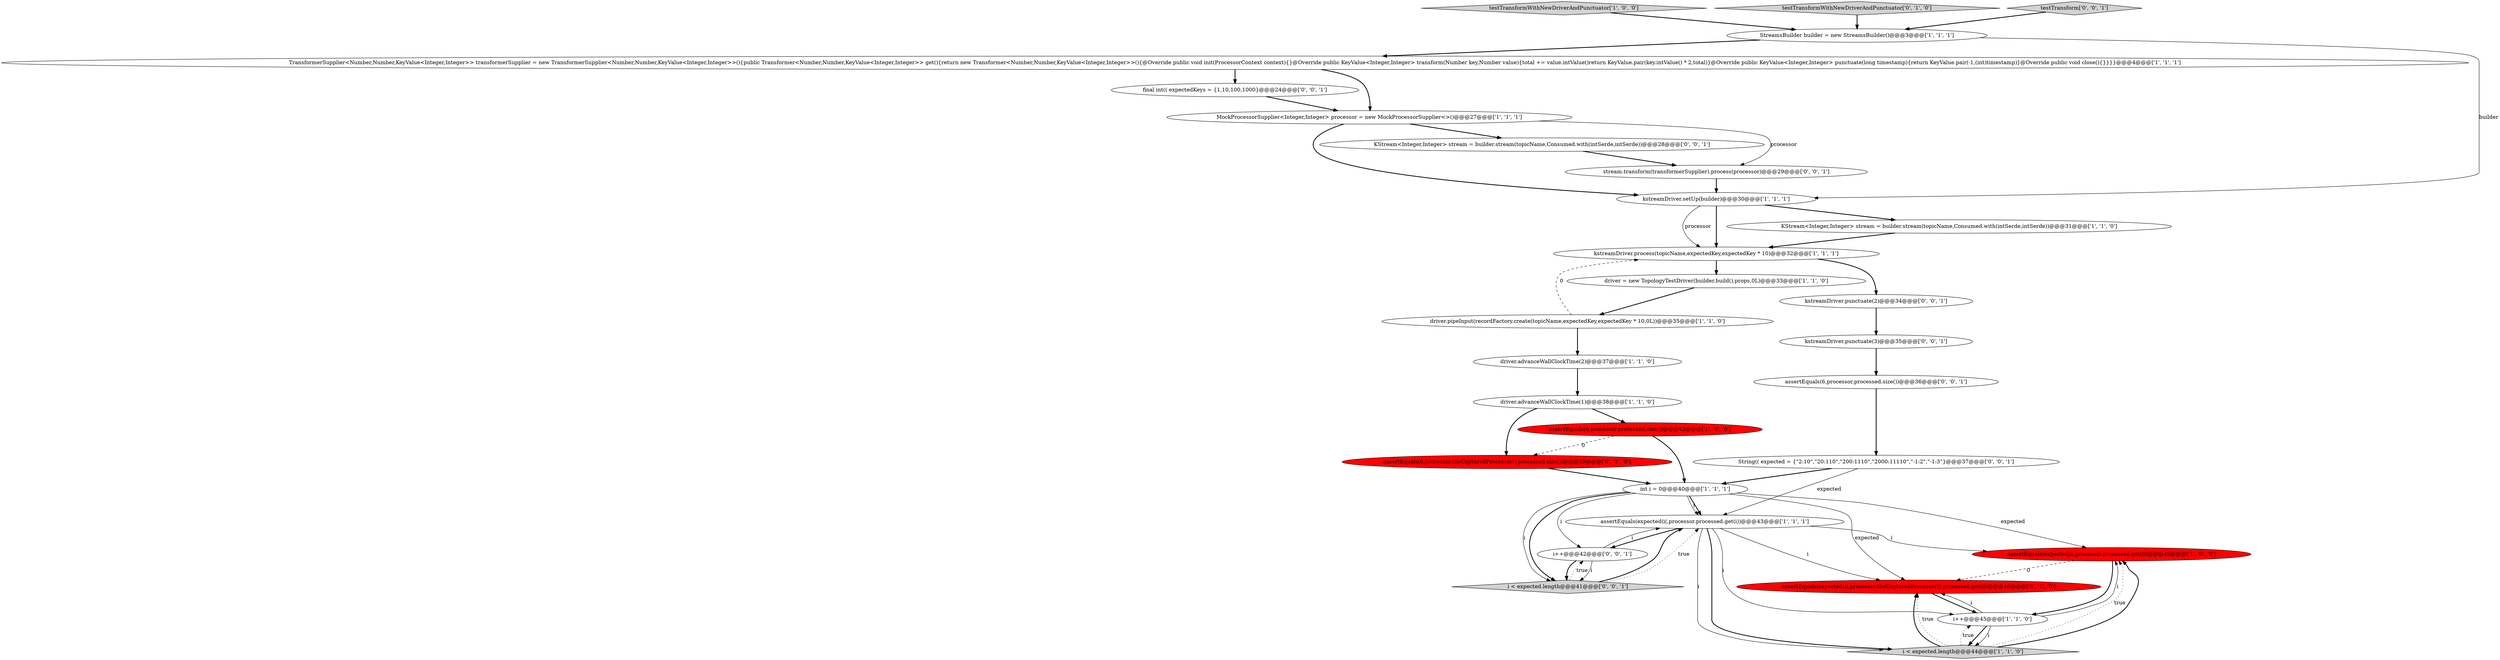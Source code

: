 digraph {
14 [style = filled, label = "assertEquals(6,processor.processed.size())@@@42@@@['1', '0', '0']", fillcolor = red, shape = ellipse image = "AAA1AAABBB1BBB"];
24 [style = filled, label = "String(( expected = {\"2:10\",\"20:110\",\"200:1110\",\"2000:11110\",\"-1:2\",\"-1:3\"}@@@37@@@['0', '0', '1']", fillcolor = white, shape = ellipse image = "AAA0AAABBB3BBB"];
27 [style = filled, label = "assertEquals(6,processor.processed.size())@@@36@@@['0', '0', '1']", fillcolor = white, shape = ellipse image = "AAA0AAABBB3BBB"];
9 [style = filled, label = "driver = new TopologyTestDriver(builder.build(),props,0L)@@@33@@@['1', '1', '0']", fillcolor = white, shape = ellipse image = "AAA0AAABBB1BBB"];
12 [style = filled, label = "kstreamDriver.process(topicName,expectedKey,expectedKey * 10)@@@32@@@['1', '1', '1']", fillcolor = white, shape = ellipse image = "AAA0AAABBB1BBB"];
4 [style = filled, label = "driver.advanceWallClockTime(2)@@@37@@@['1', '1', '0']", fillcolor = white, shape = ellipse image = "AAA0AAABBB1BBB"];
16 [style = filled, label = "driver.advanceWallClockTime(1)@@@38@@@['1', '1', '0']", fillcolor = white, shape = ellipse image = "AAA0AAABBB1BBB"];
20 [style = filled, label = "kstreamDriver.punctuate(2)@@@34@@@['0', '0', '1']", fillcolor = white, shape = ellipse image = "AAA0AAABBB3BBB"];
8 [style = filled, label = "testTransformWithNewDriverAndPunctuator['1', '0', '0']", fillcolor = lightgray, shape = diamond image = "AAA0AAABBB1BBB"];
17 [style = filled, label = "assertEquals(6,processor.theCapturedProcessor().processed.size())@@@39@@@['0', '1', '0']", fillcolor = red, shape = ellipse image = "AAA1AAABBB2BBB"];
5 [style = filled, label = "assertEquals(expected(i(,processor.processed.get(i))@@@43@@@['1', '1', '1']", fillcolor = white, shape = ellipse image = "AAA0AAABBB1BBB"];
19 [style = filled, label = "testTransformWithNewDriverAndPunctuator['0', '1', '0']", fillcolor = lightgray, shape = diamond image = "AAA0AAABBB2BBB"];
2 [style = filled, label = "assertEquals(expected(i(,processor.processed.get(i))@@@49@@@['1', '0', '0']", fillcolor = red, shape = ellipse image = "AAA1AAABBB1BBB"];
23 [style = filled, label = "kstreamDriver.punctuate(3)@@@35@@@['0', '0', '1']", fillcolor = white, shape = ellipse image = "AAA0AAABBB3BBB"];
11 [style = filled, label = "kstreamDriver.setUp(builder)@@@30@@@['1', '1', '1']", fillcolor = white, shape = ellipse image = "AAA0AAABBB1BBB"];
28 [style = filled, label = "i < expected.length@@@41@@@['0', '0', '1']", fillcolor = lightgray, shape = diamond image = "AAA0AAABBB3BBB"];
3 [style = filled, label = "MockProcessorSupplier<Integer,Integer> processor = new MockProcessorSupplier<>()@@@27@@@['1', '1', '1']", fillcolor = white, shape = ellipse image = "AAA0AAABBB1BBB"];
21 [style = filled, label = "KStream<Integer,Integer> stream = builder.stream(topicName,Consumed.with(intSerde,intSerde))@@@28@@@['0', '0', '1']", fillcolor = white, shape = ellipse image = "AAA0AAABBB3BBB"];
10 [style = filled, label = "i < expected.length@@@44@@@['1', '1', '0']", fillcolor = lightgray, shape = diamond image = "AAA0AAABBB1BBB"];
26 [style = filled, label = "final int(( expectedKeys = {1,10,100,1000}@@@24@@@['0', '0', '1']", fillcolor = white, shape = ellipse image = "AAA0AAABBB3BBB"];
15 [style = filled, label = "int i = 0@@@40@@@['1', '1', '1']", fillcolor = white, shape = ellipse image = "AAA0AAABBB1BBB"];
29 [style = filled, label = "i++@@@42@@@['0', '0', '1']", fillcolor = white, shape = ellipse image = "AAA0AAABBB3BBB"];
22 [style = filled, label = "stream.transform(transformerSupplier).process(processor)@@@29@@@['0', '0', '1']", fillcolor = white, shape = ellipse image = "AAA0AAABBB3BBB"];
13 [style = filled, label = "KStream<Integer,Integer> stream = builder.stream(topicName,Consumed.with(intSerde,intSerde))@@@31@@@['1', '1', '0']", fillcolor = white, shape = ellipse image = "AAA0AAABBB1BBB"];
6 [style = filled, label = "StreamsBuilder builder = new StreamsBuilder()@@@3@@@['1', '1', '1']", fillcolor = white, shape = ellipse image = "AAA0AAABBB1BBB"];
18 [style = filled, label = "assertEquals(expected(i(,processor.theCapturedProcessor().processed.get(i))@@@46@@@['0', '1', '0']", fillcolor = red, shape = ellipse image = "AAA1AAABBB2BBB"];
1 [style = filled, label = "driver.pipeInput(recordFactory.create(topicName,expectedKey,expectedKey * 10,0L))@@@35@@@['1', '1', '0']", fillcolor = white, shape = ellipse image = "AAA0AAABBB1BBB"];
25 [style = filled, label = "testTransform['0', '0', '1']", fillcolor = lightgray, shape = diamond image = "AAA0AAABBB3BBB"];
0 [style = filled, label = "i++@@@45@@@['1', '1', '0']", fillcolor = white, shape = ellipse image = "AAA0AAABBB1BBB"];
7 [style = filled, label = "TransformerSupplier<Number,Number,KeyValue<Integer,Integer>> transformerSupplier = new TransformerSupplier<Number,Number,KeyValue<Integer,Integer>>(){public Transformer<Number,Number,KeyValue<Integer,Integer>> get(){return new Transformer<Number,Number,KeyValue<Integer,Integer>>(){@Override public void init(ProcessorContext context){}@Override public KeyValue<Integer,Integer> transform(Number key,Number value){total += value.intValue()return KeyValue.pair(key.intValue() * 2,total)}@Override public KeyValue<Integer,Integer> punctuate(long timestamp){return KeyValue.pair(-1,(int)timestamp)}@Override public void close(){}}}}@@@4@@@['1', '1', '1']", fillcolor = white, shape = ellipse image = "AAA0AAABBB1BBB"];
10->18 [style = dotted, label="true"];
15->2 [style = solid, label="expected"];
5->29 [style = bold, label=""];
5->10 [style = bold, label=""];
10->18 [style = bold, label=""];
3->22 [style = solid, label="processor"];
1->4 [style = bold, label=""];
28->5 [style = bold, label=""];
11->12 [style = solid, label="processor"];
0->18 [style = solid, label="i"];
23->27 [style = bold, label=""];
6->11 [style = solid, label="builder"];
26->3 [style = bold, label=""];
5->2 [style = solid, label="i"];
3->11 [style = bold, label=""];
12->20 [style = bold, label=""];
29->5 [style = solid, label="i"];
8->6 [style = bold, label=""];
11->12 [style = bold, label=""];
16->17 [style = bold, label=""];
15->5 [style = solid, label="i"];
25->6 [style = bold, label=""];
12->9 [style = bold, label=""];
19->6 [style = bold, label=""];
15->29 [style = solid, label="i"];
7->3 [style = bold, label=""];
15->5 [style = bold, label=""];
7->26 [style = bold, label=""];
29->28 [style = bold, label=""];
0->10 [style = solid, label="i"];
28->29 [style = dotted, label="true"];
1->12 [style = dashed, label="0"];
28->5 [style = dotted, label="true"];
0->10 [style = bold, label=""];
2->0 [style = bold, label=""];
13->12 [style = bold, label=""];
20->23 [style = bold, label=""];
24->5 [style = solid, label="expected"];
15->28 [style = bold, label=""];
10->2 [style = dotted, label="true"];
21->22 [style = bold, label=""];
11->13 [style = bold, label=""];
5->18 [style = solid, label="i"];
17->15 [style = bold, label=""];
2->18 [style = dashed, label="0"];
5->0 [style = solid, label="i"];
16->14 [style = bold, label=""];
3->21 [style = bold, label=""];
10->0 [style = dotted, label="true"];
14->15 [style = bold, label=""];
10->2 [style = bold, label=""];
27->24 [style = bold, label=""];
15->28 [style = solid, label="i"];
14->17 [style = dashed, label="0"];
6->7 [style = bold, label=""];
9->1 [style = bold, label=""];
5->10 [style = solid, label="i"];
15->18 [style = solid, label="expected"];
29->28 [style = solid, label="i"];
18->0 [style = bold, label=""];
22->11 [style = bold, label=""];
4->16 [style = bold, label=""];
24->15 [style = bold, label=""];
0->2 [style = solid, label="i"];
}
